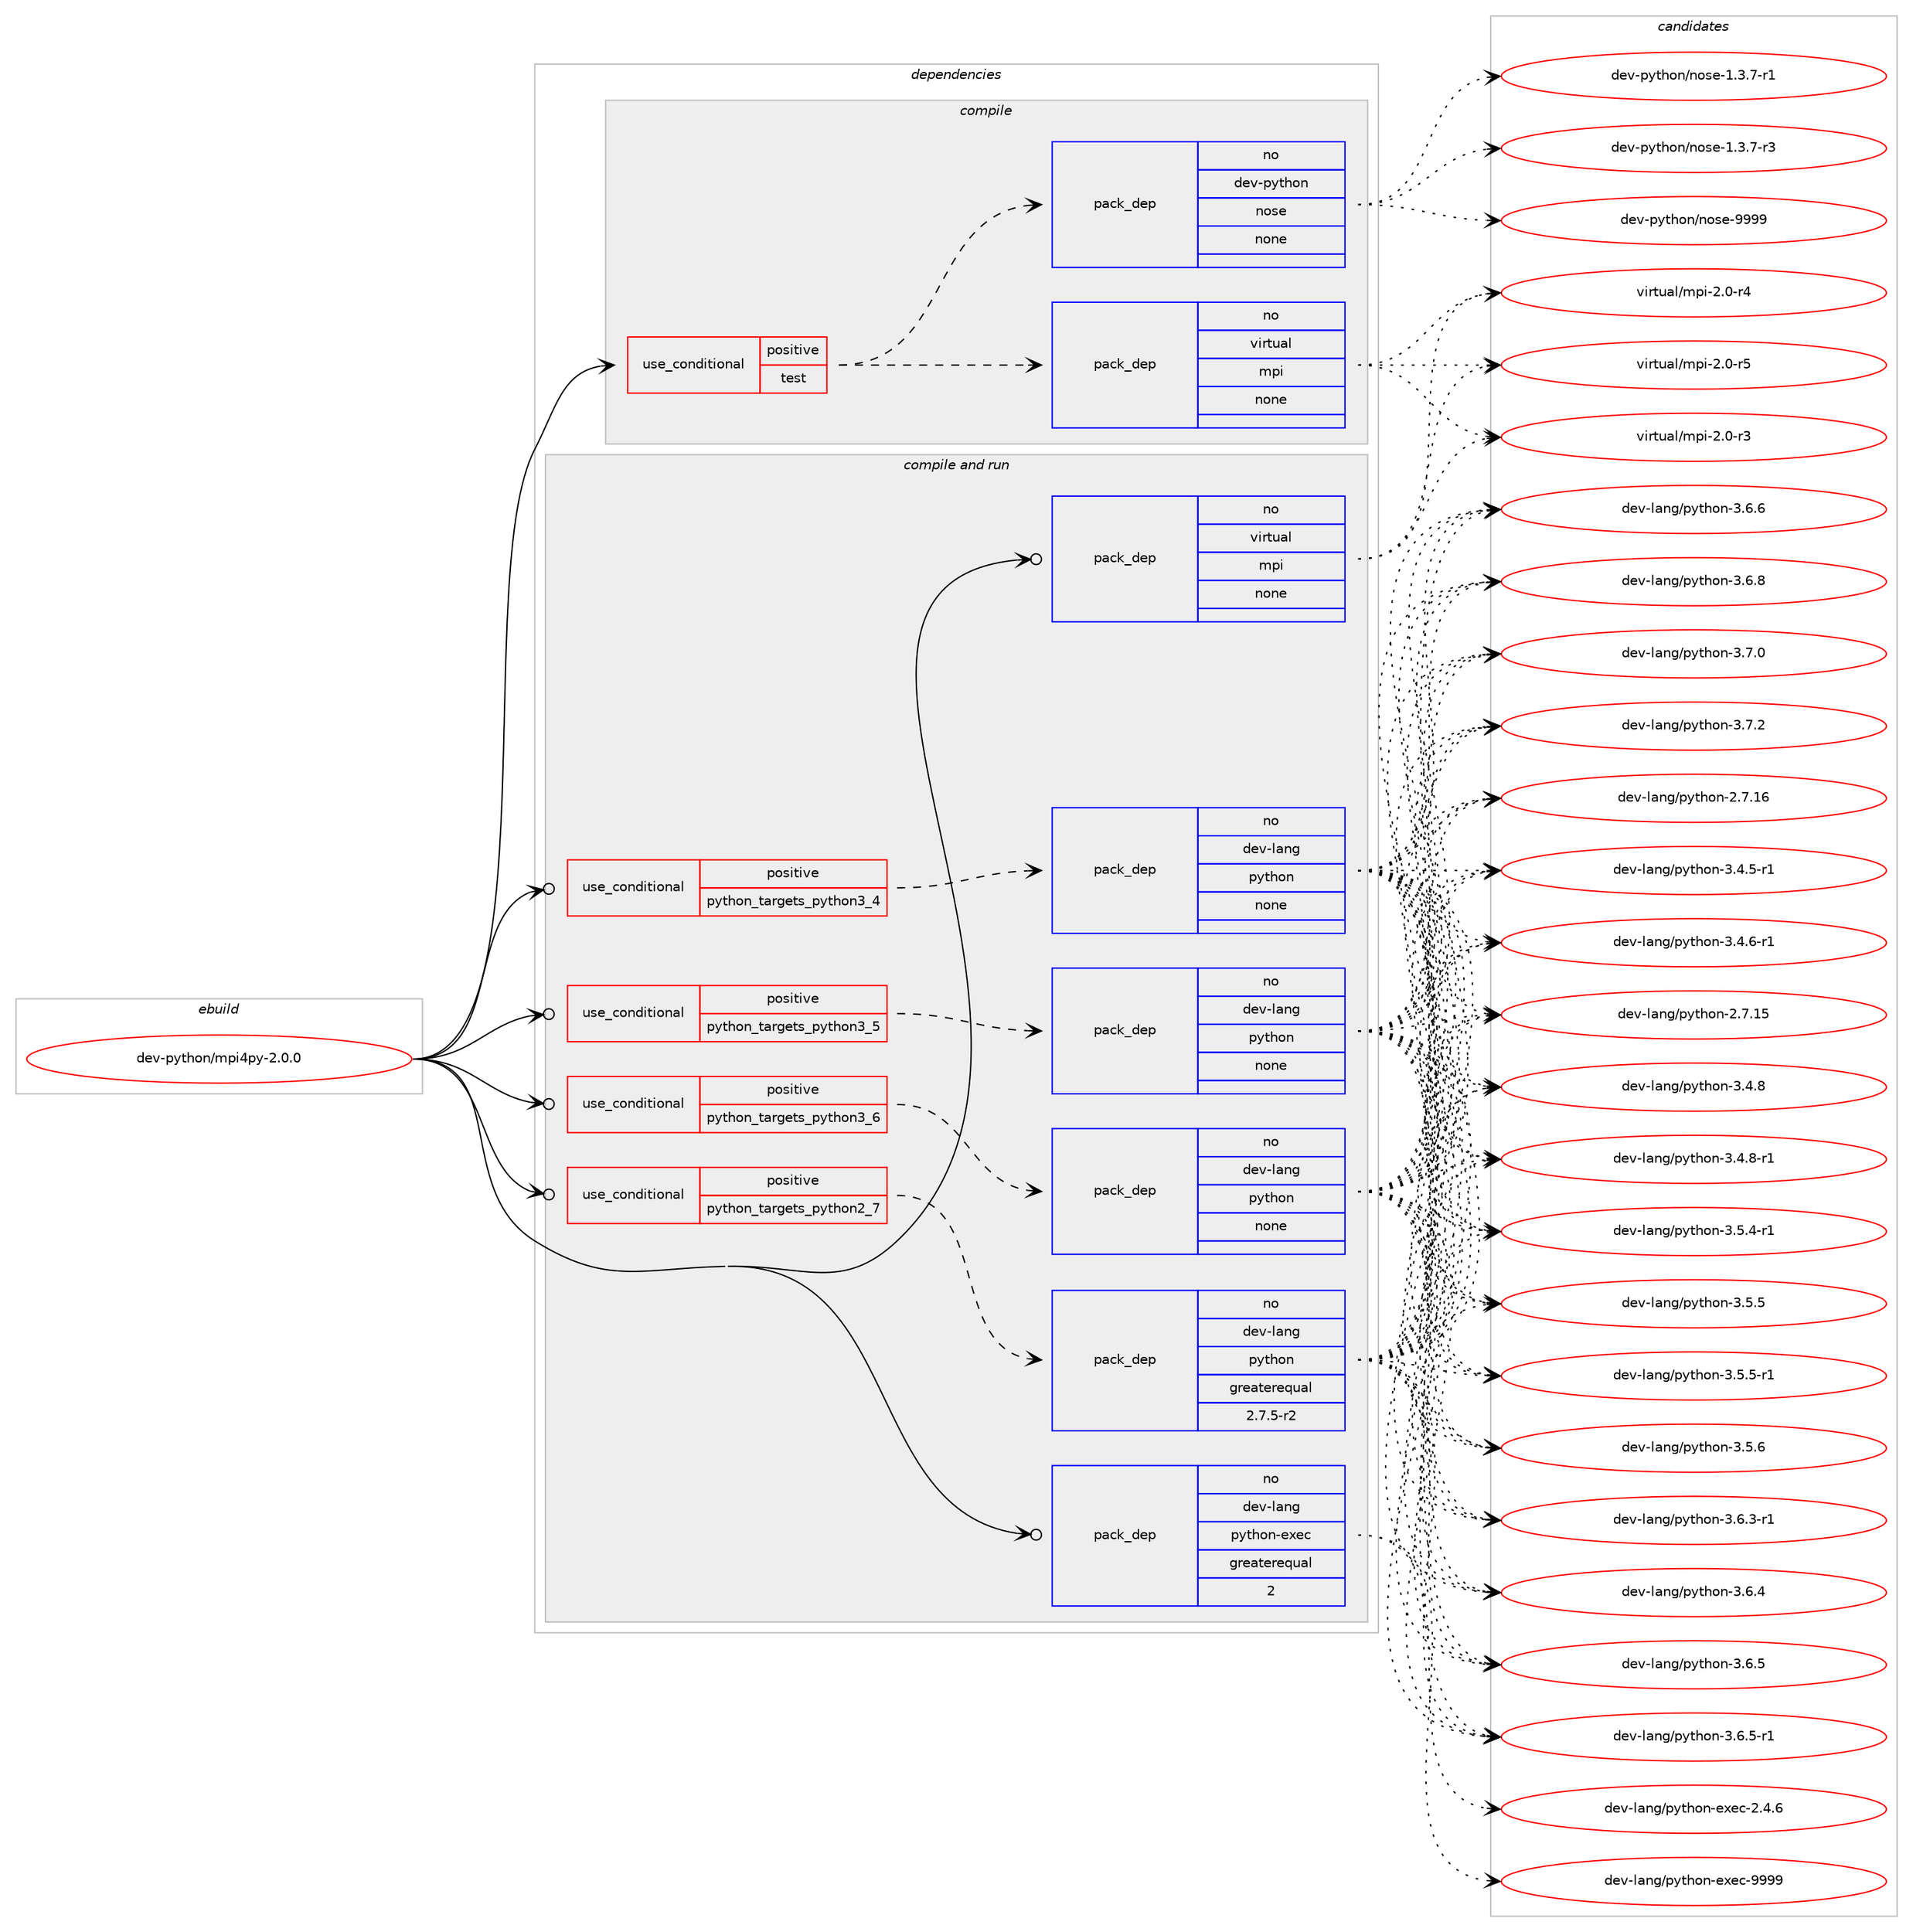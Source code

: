 digraph prolog {

# *************
# Graph options
# *************

newrank=true;
concentrate=true;
compound=true;
graph [rankdir=LR,fontname=Helvetica,fontsize=10,ranksep=1.5];#, ranksep=2.5, nodesep=0.2];
edge  [arrowhead=vee];
node  [fontname=Helvetica,fontsize=10];

# **********
# The ebuild
# **********

subgraph cluster_leftcol {
color=gray;
rank=same;
label=<<i>ebuild</i>>;
id [label="dev-python/mpi4py-2.0.0", color=red, width=4, href="../dev-python/mpi4py-2.0.0.svg"];
}

# ****************
# The dependencies
# ****************

subgraph cluster_midcol {
color=gray;
label=<<i>dependencies</i>>;
subgraph cluster_compile {
fillcolor="#eeeeee";
style=filled;
label=<<i>compile</i>>;
subgraph cond377658 {
dependency1419373 [label=<<TABLE BORDER="0" CELLBORDER="1" CELLSPACING="0" CELLPADDING="4"><TR><TD ROWSPAN="3" CELLPADDING="10">use_conditional</TD></TR><TR><TD>positive</TD></TR><TR><TD>test</TD></TR></TABLE>>, shape=none, color=red];
subgraph pack1018441 {
dependency1419374 [label=<<TABLE BORDER="0" CELLBORDER="1" CELLSPACING="0" CELLPADDING="4" WIDTH="220"><TR><TD ROWSPAN="6" CELLPADDING="30">pack_dep</TD></TR><TR><TD WIDTH="110">no</TD></TR><TR><TD>dev-python</TD></TR><TR><TD>nose</TD></TR><TR><TD>none</TD></TR><TR><TD></TD></TR></TABLE>>, shape=none, color=blue];
}
dependency1419373:e -> dependency1419374:w [weight=20,style="dashed",arrowhead="vee"];
subgraph pack1018442 {
dependency1419375 [label=<<TABLE BORDER="0" CELLBORDER="1" CELLSPACING="0" CELLPADDING="4" WIDTH="220"><TR><TD ROWSPAN="6" CELLPADDING="30">pack_dep</TD></TR><TR><TD WIDTH="110">no</TD></TR><TR><TD>virtual</TD></TR><TR><TD>mpi</TD></TR><TR><TD>none</TD></TR><TR><TD></TD></TR></TABLE>>, shape=none, color=blue];
}
dependency1419373:e -> dependency1419375:w [weight=20,style="dashed",arrowhead="vee"];
}
id:e -> dependency1419373:w [weight=20,style="solid",arrowhead="vee"];
}
subgraph cluster_compileandrun {
fillcolor="#eeeeee";
style=filled;
label=<<i>compile and run</i>>;
subgraph cond377659 {
dependency1419376 [label=<<TABLE BORDER="0" CELLBORDER="1" CELLSPACING="0" CELLPADDING="4"><TR><TD ROWSPAN="3" CELLPADDING="10">use_conditional</TD></TR><TR><TD>positive</TD></TR><TR><TD>python_targets_python2_7</TD></TR></TABLE>>, shape=none, color=red];
subgraph pack1018443 {
dependency1419377 [label=<<TABLE BORDER="0" CELLBORDER="1" CELLSPACING="0" CELLPADDING="4" WIDTH="220"><TR><TD ROWSPAN="6" CELLPADDING="30">pack_dep</TD></TR><TR><TD WIDTH="110">no</TD></TR><TR><TD>dev-lang</TD></TR><TR><TD>python</TD></TR><TR><TD>greaterequal</TD></TR><TR><TD>2.7.5-r2</TD></TR></TABLE>>, shape=none, color=blue];
}
dependency1419376:e -> dependency1419377:w [weight=20,style="dashed",arrowhead="vee"];
}
id:e -> dependency1419376:w [weight=20,style="solid",arrowhead="odotvee"];
subgraph cond377660 {
dependency1419378 [label=<<TABLE BORDER="0" CELLBORDER="1" CELLSPACING="0" CELLPADDING="4"><TR><TD ROWSPAN="3" CELLPADDING="10">use_conditional</TD></TR><TR><TD>positive</TD></TR><TR><TD>python_targets_python3_4</TD></TR></TABLE>>, shape=none, color=red];
subgraph pack1018444 {
dependency1419379 [label=<<TABLE BORDER="0" CELLBORDER="1" CELLSPACING="0" CELLPADDING="4" WIDTH="220"><TR><TD ROWSPAN="6" CELLPADDING="30">pack_dep</TD></TR><TR><TD WIDTH="110">no</TD></TR><TR><TD>dev-lang</TD></TR><TR><TD>python</TD></TR><TR><TD>none</TD></TR><TR><TD></TD></TR></TABLE>>, shape=none, color=blue];
}
dependency1419378:e -> dependency1419379:w [weight=20,style="dashed",arrowhead="vee"];
}
id:e -> dependency1419378:w [weight=20,style="solid",arrowhead="odotvee"];
subgraph cond377661 {
dependency1419380 [label=<<TABLE BORDER="0" CELLBORDER="1" CELLSPACING="0" CELLPADDING="4"><TR><TD ROWSPAN="3" CELLPADDING="10">use_conditional</TD></TR><TR><TD>positive</TD></TR><TR><TD>python_targets_python3_5</TD></TR></TABLE>>, shape=none, color=red];
subgraph pack1018445 {
dependency1419381 [label=<<TABLE BORDER="0" CELLBORDER="1" CELLSPACING="0" CELLPADDING="4" WIDTH="220"><TR><TD ROWSPAN="6" CELLPADDING="30">pack_dep</TD></TR><TR><TD WIDTH="110">no</TD></TR><TR><TD>dev-lang</TD></TR><TR><TD>python</TD></TR><TR><TD>none</TD></TR><TR><TD></TD></TR></TABLE>>, shape=none, color=blue];
}
dependency1419380:e -> dependency1419381:w [weight=20,style="dashed",arrowhead="vee"];
}
id:e -> dependency1419380:w [weight=20,style="solid",arrowhead="odotvee"];
subgraph cond377662 {
dependency1419382 [label=<<TABLE BORDER="0" CELLBORDER="1" CELLSPACING="0" CELLPADDING="4"><TR><TD ROWSPAN="3" CELLPADDING="10">use_conditional</TD></TR><TR><TD>positive</TD></TR><TR><TD>python_targets_python3_6</TD></TR></TABLE>>, shape=none, color=red];
subgraph pack1018446 {
dependency1419383 [label=<<TABLE BORDER="0" CELLBORDER="1" CELLSPACING="0" CELLPADDING="4" WIDTH="220"><TR><TD ROWSPAN="6" CELLPADDING="30">pack_dep</TD></TR><TR><TD WIDTH="110">no</TD></TR><TR><TD>dev-lang</TD></TR><TR><TD>python</TD></TR><TR><TD>none</TD></TR><TR><TD></TD></TR></TABLE>>, shape=none, color=blue];
}
dependency1419382:e -> dependency1419383:w [weight=20,style="dashed",arrowhead="vee"];
}
id:e -> dependency1419382:w [weight=20,style="solid",arrowhead="odotvee"];
subgraph pack1018447 {
dependency1419384 [label=<<TABLE BORDER="0" CELLBORDER="1" CELLSPACING="0" CELLPADDING="4" WIDTH="220"><TR><TD ROWSPAN="6" CELLPADDING="30">pack_dep</TD></TR><TR><TD WIDTH="110">no</TD></TR><TR><TD>dev-lang</TD></TR><TR><TD>python-exec</TD></TR><TR><TD>greaterequal</TD></TR><TR><TD>2</TD></TR></TABLE>>, shape=none, color=blue];
}
id:e -> dependency1419384:w [weight=20,style="solid",arrowhead="odotvee"];
subgraph pack1018448 {
dependency1419385 [label=<<TABLE BORDER="0" CELLBORDER="1" CELLSPACING="0" CELLPADDING="4" WIDTH="220"><TR><TD ROWSPAN="6" CELLPADDING="30">pack_dep</TD></TR><TR><TD WIDTH="110">no</TD></TR><TR><TD>virtual</TD></TR><TR><TD>mpi</TD></TR><TR><TD>none</TD></TR><TR><TD></TD></TR></TABLE>>, shape=none, color=blue];
}
id:e -> dependency1419385:w [weight=20,style="solid",arrowhead="odotvee"];
}
subgraph cluster_run {
fillcolor="#eeeeee";
style=filled;
label=<<i>run</i>>;
}
}

# **************
# The candidates
# **************

subgraph cluster_choices {
rank=same;
color=gray;
label=<<i>candidates</i>>;

subgraph choice1018441 {
color=black;
nodesep=1;
choice10010111845112121116104111110471101111151014549465146554511449 [label="dev-python/nose-1.3.7-r1", color=red, width=4,href="../dev-python/nose-1.3.7-r1.svg"];
choice10010111845112121116104111110471101111151014549465146554511451 [label="dev-python/nose-1.3.7-r3", color=red, width=4,href="../dev-python/nose-1.3.7-r3.svg"];
choice10010111845112121116104111110471101111151014557575757 [label="dev-python/nose-9999", color=red, width=4,href="../dev-python/nose-9999.svg"];
dependency1419374:e -> choice10010111845112121116104111110471101111151014549465146554511449:w [style=dotted,weight="100"];
dependency1419374:e -> choice10010111845112121116104111110471101111151014549465146554511451:w [style=dotted,weight="100"];
dependency1419374:e -> choice10010111845112121116104111110471101111151014557575757:w [style=dotted,weight="100"];
}
subgraph choice1018442 {
color=black;
nodesep=1;
choice1181051141161179710847109112105455046484511451 [label="virtual/mpi-2.0-r3", color=red, width=4,href="../virtual/mpi-2.0-r3.svg"];
choice1181051141161179710847109112105455046484511452 [label="virtual/mpi-2.0-r4", color=red, width=4,href="../virtual/mpi-2.0-r4.svg"];
choice1181051141161179710847109112105455046484511453 [label="virtual/mpi-2.0-r5", color=red, width=4,href="../virtual/mpi-2.0-r5.svg"];
dependency1419375:e -> choice1181051141161179710847109112105455046484511451:w [style=dotted,weight="100"];
dependency1419375:e -> choice1181051141161179710847109112105455046484511452:w [style=dotted,weight="100"];
dependency1419375:e -> choice1181051141161179710847109112105455046484511453:w [style=dotted,weight="100"];
}
subgraph choice1018443 {
color=black;
nodesep=1;
choice10010111845108971101034711212111610411111045504655464953 [label="dev-lang/python-2.7.15", color=red, width=4,href="../dev-lang/python-2.7.15.svg"];
choice10010111845108971101034711212111610411111045504655464954 [label="dev-lang/python-2.7.16", color=red, width=4,href="../dev-lang/python-2.7.16.svg"];
choice1001011184510897110103471121211161041111104551465246534511449 [label="dev-lang/python-3.4.5-r1", color=red, width=4,href="../dev-lang/python-3.4.5-r1.svg"];
choice1001011184510897110103471121211161041111104551465246544511449 [label="dev-lang/python-3.4.6-r1", color=red, width=4,href="../dev-lang/python-3.4.6-r1.svg"];
choice100101118451089711010347112121116104111110455146524656 [label="dev-lang/python-3.4.8", color=red, width=4,href="../dev-lang/python-3.4.8.svg"];
choice1001011184510897110103471121211161041111104551465246564511449 [label="dev-lang/python-3.4.8-r1", color=red, width=4,href="../dev-lang/python-3.4.8-r1.svg"];
choice1001011184510897110103471121211161041111104551465346524511449 [label="dev-lang/python-3.5.4-r1", color=red, width=4,href="../dev-lang/python-3.5.4-r1.svg"];
choice100101118451089711010347112121116104111110455146534653 [label="dev-lang/python-3.5.5", color=red, width=4,href="../dev-lang/python-3.5.5.svg"];
choice1001011184510897110103471121211161041111104551465346534511449 [label="dev-lang/python-3.5.5-r1", color=red, width=4,href="../dev-lang/python-3.5.5-r1.svg"];
choice100101118451089711010347112121116104111110455146534654 [label="dev-lang/python-3.5.6", color=red, width=4,href="../dev-lang/python-3.5.6.svg"];
choice1001011184510897110103471121211161041111104551465446514511449 [label="dev-lang/python-3.6.3-r1", color=red, width=4,href="../dev-lang/python-3.6.3-r1.svg"];
choice100101118451089711010347112121116104111110455146544652 [label="dev-lang/python-3.6.4", color=red, width=4,href="../dev-lang/python-3.6.4.svg"];
choice100101118451089711010347112121116104111110455146544653 [label="dev-lang/python-3.6.5", color=red, width=4,href="../dev-lang/python-3.6.5.svg"];
choice1001011184510897110103471121211161041111104551465446534511449 [label="dev-lang/python-3.6.5-r1", color=red, width=4,href="../dev-lang/python-3.6.5-r1.svg"];
choice100101118451089711010347112121116104111110455146544654 [label="dev-lang/python-3.6.6", color=red, width=4,href="../dev-lang/python-3.6.6.svg"];
choice100101118451089711010347112121116104111110455146544656 [label="dev-lang/python-3.6.8", color=red, width=4,href="../dev-lang/python-3.6.8.svg"];
choice100101118451089711010347112121116104111110455146554648 [label="dev-lang/python-3.7.0", color=red, width=4,href="../dev-lang/python-3.7.0.svg"];
choice100101118451089711010347112121116104111110455146554650 [label="dev-lang/python-3.7.2", color=red, width=4,href="../dev-lang/python-3.7.2.svg"];
dependency1419377:e -> choice10010111845108971101034711212111610411111045504655464953:w [style=dotted,weight="100"];
dependency1419377:e -> choice10010111845108971101034711212111610411111045504655464954:w [style=dotted,weight="100"];
dependency1419377:e -> choice1001011184510897110103471121211161041111104551465246534511449:w [style=dotted,weight="100"];
dependency1419377:e -> choice1001011184510897110103471121211161041111104551465246544511449:w [style=dotted,weight="100"];
dependency1419377:e -> choice100101118451089711010347112121116104111110455146524656:w [style=dotted,weight="100"];
dependency1419377:e -> choice1001011184510897110103471121211161041111104551465246564511449:w [style=dotted,weight="100"];
dependency1419377:e -> choice1001011184510897110103471121211161041111104551465346524511449:w [style=dotted,weight="100"];
dependency1419377:e -> choice100101118451089711010347112121116104111110455146534653:w [style=dotted,weight="100"];
dependency1419377:e -> choice1001011184510897110103471121211161041111104551465346534511449:w [style=dotted,weight="100"];
dependency1419377:e -> choice100101118451089711010347112121116104111110455146534654:w [style=dotted,weight="100"];
dependency1419377:e -> choice1001011184510897110103471121211161041111104551465446514511449:w [style=dotted,weight="100"];
dependency1419377:e -> choice100101118451089711010347112121116104111110455146544652:w [style=dotted,weight="100"];
dependency1419377:e -> choice100101118451089711010347112121116104111110455146544653:w [style=dotted,weight="100"];
dependency1419377:e -> choice1001011184510897110103471121211161041111104551465446534511449:w [style=dotted,weight="100"];
dependency1419377:e -> choice100101118451089711010347112121116104111110455146544654:w [style=dotted,weight="100"];
dependency1419377:e -> choice100101118451089711010347112121116104111110455146544656:w [style=dotted,weight="100"];
dependency1419377:e -> choice100101118451089711010347112121116104111110455146554648:w [style=dotted,weight="100"];
dependency1419377:e -> choice100101118451089711010347112121116104111110455146554650:w [style=dotted,weight="100"];
}
subgraph choice1018444 {
color=black;
nodesep=1;
choice10010111845108971101034711212111610411111045504655464953 [label="dev-lang/python-2.7.15", color=red, width=4,href="../dev-lang/python-2.7.15.svg"];
choice10010111845108971101034711212111610411111045504655464954 [label="dev-lang/python-2.7.16", color=red, width=4,href="../dev-lang/python-2.7.16.svg"];
choice1001011184510897110103471121211161041111104551465246534511449 [label="dev-lang/python-3.4.5-r1", color=red, width=4,href="../dev-lang/python-3.4.5-r1.svg"];
choice1001011184510897110103471121211161041111104551465246544511449 [label="dev-lang/python-3.4.6-r1", color=red, width=4,href="../dev-lang/python-3.4.6-r1.svg"];
choice100101118451089711010347112121116104111110455146524656 [label="dev-lang/python-3.4.8", color=red, width=4,href="../dev-lang/python-3.4.8.svg"];
choice1001011184510897110103471121211161041111104551465246564511449 [label="dev-lang/python-3.4.8-r1", color=red, width=4,href="../dev-lang/python-3.4.8-r1.svg"];
choice1001011184510897110103471121211161041111104551465346524511449 [label="dev-lang/python-3.5.4-r1", color=red, width=4,href="../dev-lang/python-3.5.4-r1.svg"];
choice100101118451089711010347112121116104111110455146534653 [label="dev-lang/python-3.5.5", color=red, width=4,href="../dev-lang/python-3.5.5.svg"];
choice1001011184510897110103471121211161041111104551465346534511449 [label="dev-lang/python-3.5.5-r1", color=red, width=4,href="../dev-lang/python-3.5.5-r1.svg"];
choice100101118451089711010347112121116104111110455146534654 [label="dev-lang/python-3.5.6", color=red, width=4,href="../dev-lang/python-3.5.6.svg"];
choice1001011184510897110103471121211161041111104551465446514511449 [label="dev-lang/python-3.6.3-r1", color=red, width=4,href="../dev-lang/python-3.6.3-r1.svg"];
choice100101118451089711010347112121116104111110455146544652 [label="dev-lang/python-3.6.4", color=red, width=4,href="../dev-lang/python-3.6.4.svg"];
choice100101118451089711010347112121116104111110455146544653 [label="dev-lang/python-3.6.5", color=red, width=4,href="../dev-lang/python-3.6.5.svg"];
choice1001011184510897110103471121211161041111104551465446534511449 [label="dev-lang/python-3.6.5-r1", color=red, width=4,href="../dev-lang/python-3.6.5-r1.svg"];
choice100101118451089711010347112121116104111110455146544654 [label="dev-lang/python-3.6.6", color=red, width=4,href="../dev-lang/python-3.6.6.svg"];
choice100101118451089711010347112121116104111110455146544656 [label="dev-lang/python-3.6.8", color=red, width=4,href="../dev-lang/python-3.6.8.svg"];
choice100101118451089711010347112121116104111110455146554648 [label="dev-lang/python-3.7.0", color=red, width=4,href="../dev-lang/python-3.7.0.svg"];
choice100101118451089711010347112121116104111110455146554650 [label="dev-lang/python-3.7.2", color=red, width=4,href="../dev-lang/python-3.7.2.svg"];
dependency1419379:e -> choice10010111845108971101034711212111610411111045504655464953:w [style=dotted,weight="100"];
dependency1419379:e -> choice10010111845108971101034711212111610411111045504655464954:w [style=dotted,weight="100"];
dependency1419379:e -> choice1001011184510897110103471121211161041111104551465246534511449:w [style=dotted,weight="100"];
dependency1419379:e -> choice1001011184510897110103471121211161041111104551465246544511449:w [style=dotted,weight="100"];
dependency1419379:e -> choice100101118451089711010347112121116104111110455146524656:w [style=dotted,weight="100"];
dependency1419379:e -> choice1001011184510897110103471121211161041111104551465246564511449:w [style=dotted,weight="100"];
dependency1419379:e -> choice1001011184510897110103471121211161041111104551465346524511449:w [style=dotted,weight="100"];
dependency1419379:e -> choice100101118451089711010347112121116104111110455146534653:w [style=dotted,weight="100"];
dependency1419379:e -> choice1001011184510897110103471121211161041111104551465346534511449:w [style=dotted,weight="100"];
dependency1419379:e -> choice100101118451089711010347112121116104111110455146534654:w [style=dotted,weight="100"];
dependency1419379:e -> choice1001011184510897110103471121211161041111104551465446514511449:w [style=dotted,weight="100"];
dependency1419379:e -> choice100101118451089711010347112121116104111110455146544652:w [style=dotted,weight="100"];
dependency1419379:e -> choice100101118451089711010347112121116104111110455146544653:w [style=dotted,weight="100"];
dependency1419379:e -> choice1001011184510897110103471121211161041111104551465446534511449:w [style=dotted,weight="100"];
dependency1419379:e -> choice100101118451089711010347112121116104111110455146544654:w [style=dotted,weight="100"];
dependency1419379:e -> choice100101118451089711010347112121116104111110455146544656:w [style=dotted,weight="100"];
dependency1419379:e -> choice100101118451089711010347112121116104111110455146554648:w [style=dotted,weight="100"];
dependency1419379:e -> choice100101118451089711010347112121116104111110455146554650:w [style=dotted,weight="100"];
}
subgraph choice1018445 {
color=black;
nodesep=1;
choice10010111845108971101034711212111610411111045504655464953 [label="dev-lang/python-2.7.15", color=red, width=4,href="../dev-lang/python-2.7.15.svg"];
choice10010111845108971101034711212111610411111045504655464954 [label="dev-lang/python-2.7.16", color=red, width=4,href="../dev-lang/python-2.7.16.svg"];
choice1001011184510897110103471121211161041111104551465246534511449 [label="dev-lang/python-3.4.5-r1", color=red, width=4,href="../dev-lang/python-3.4.5-r1.svg"];
choice1001011184510897110103471121211161041111104551465246544511449 [label="dev-lang/python-3.4.6-r1", color=red, width=4,href="../dev-lang/python-3.4.6-r1.svg"];
choice100101118451089711010347112121116104111110455146524656 [label="dev-lang/python-3.4.8", color=red, width=4,href="../dev-lang/python-3.4.8.svg"];
choice1001011184510897110103471121211161041111104551465246564511449 [label="dev-lang/python-3.4.8-r1", color=red, width=4,href="../dev-lang/python-3.4.8-r1.svg"];
choice1001011184510897110103471121211161041111104551465346524511449 [label="dev-lang/python-3.5.4-r1", color=red, width=4,href="../dev-lang/python-3.5.4-r1.svg"];
choice100101118451089711010347112121116104111110455146534653 [label="dev-lang/python-3.5.5", color=red, width=4,href="../dev-lang/python-3.5.5.svg"];
choice1001011184510897110103471121211161041111104551465346534511449 [label="dev-lang/python-3.5.5-r1", color=red, width=4,href="../dev-lang/python-3.5.5-r1.svg"];
choice100101118451089711010347112121116104111110455146534654 [label="dev-lang/python-3.5.6", color=red, width=4,href="../dev-lang/python-3.5.6.svg"];
choice1001011184510897110103471121211161041111104551465446514511449 [label="dev-lang/python-3.6.3-r1", color=red, width=4,href="../dev-lang/python-3.6.3-r1.svg"];
choice100101118451089711010347112121116104111110455146544652 [label="dev-lang/python-3.6.4", color=red, width=4,href="../dev-lang/python-3.6.4.svg"];
choice100101118451089711010347112121116104111110455146544653 [label="dev-lang/python-3.6.5", color=red, width=4,href="../dev-lang/python-3.6.5.svg"];
choice1001011184510897110103471121211161041111104551465446534511449 [label="dev-lang/python-3.6.5-r1", color=red, width=4,href="../dev-lang/python-3.6.5-r1.svg"];
choice100101118451089711010347112121116104111110455146544654 [label="dev-lang/python-3.6.6", color=red, width=4,href="../dev-lang/python-3.6.6.svg"];
choice100101118451089711010347112121116104111110455146544656 [label="dev-lang/python-3.6.8", color=red, width=4,href="../dev-lang/python-3.6.8.svg"];
choice100101118451089711010347112121116104111110455146554648 [label="dev-lang/python-3.7.0", color=red, width=4,href="../dev-lang/python-3.7.0.svg"];
choice100101118451089711010347112121116104111110455146554650 [label="dev-lang/python-3.7.2", color=red, width=4,href="../dev-lang/python-3.7.2.svg"];
dependency1419381:e -> choice10010111845108971101034711212111610411111045504655464953:w [style=dotted,weight="100"];
dependency1419381:e -> choice10010111845108971101034711212111610411111045504655464954:w [style=dotted,weight="100"];
dependency1419381:e -> choice1001011184510897110103471121211161041111104551465246534511449:w [style=dotted,weight="100"];
dependency1419381:e -> choice1001011184510897110103471121211161041111104551465246544511449:w [style=dotted,weight="100"];
dependency1419381:e -> choice100101118451089711010347112121116104111110455146524656:w [style=dotted,weight="100"];
dependency1419381:e -> choice1001011184510897110103471121211161041111104551465246564511449:w [style=dotted,weight="100"];
dependency1419381:e -> choice1001011184510897110103471121211161041111104551465346524511449:w [style=dotted,weight="100"];
dependency1419381:e -> choice100101118451089711010347112121116104111110455146534653:w [style=dotted,weight="100"];
dependency1419381:e -> choice1001011184510897110103471121211161041111104551465346534511449:w [style=dotted,weight="100"];
dependency1419381:e -> choice100101118451089711010347112121116104111110455146534654:w [style=dotted,weight="100"];
dependency1419381:e -> choice1001011184510897110103471121211161041111104551465446514511449:w [style=dotted,weight="100"];
dependency1419381:e -> choice100101118451089711010347112121116104111110455146544652:w [style=dotted,weight="100"];
dependency1419381:e -> choice100101118451089711010347112121116104111110455146544653:w [style=dotted,weight="100"];
dependency1419381:e -> choice1001011184510897110103471121211161041111104551465446534511449:w [style=dotted,weight="100"];
dependency1419381:e -> choice100101118451089711010347112121116104111110455146544654:w [style=dotted,weight="100"];
dependency1419381:e -> choice100101118451089711010347112121116104111110455146544656:w [style=dotted,weight="100"];
dependency1419381:e -> choice100101118451089711010347112121116104111110455146554648:w [style=dotted,weight="100"];
dependency1419381:e -> choice100101118451089711010347112121116104111110455146554650:w [style=dotted,weight="100"];
}
subgraph choice1018446 {
color=black;
nodesep=1;
choice10010111845108971101034711212111610411111045504655464953 [label="dev-lang/python-2.7.15", color=red, width=4,href="../dev-lang/python-2.7.15.svg"];
choice10010111845108971101034711212111610411111045504655464954 [label="dev-lang/python-2.7.16", color=red, width=4,href="../dev-lang/python-2.7.16.svg"];
choice1001011184510897110103471121211161041111104551465246534511449 [label="dev-lang/python-3.4.5-r1", color=red, width=4,href="../dev-lang/python-3.4.5-r1.svg"];
choice1001011184510897110103471121211161041111104551465246544511449 [label="dev-lang/python-3.4.6-r1", color=red, width=4,href="../dev-lang/python-3.4.6-r1.svg"];
choice100101118451089711010347112121116104111110455146524656 [label="dev-lang/python-3.4.8", color=red, width=4,href="../dev-lang/python-3.4.8.svg"];
choice1001011184510897110103471121211161041111104551465246564511449 [label="dev-lang/python-3.4.8-r1", color=red, width=4,href="../dev-lang/python-3.4.8-r1.svg"];
choice1001011184510897110103471121211161041111104551465346524511449 [label="dev-lang/python-3.5.4-r1", color=red, width=4,href="../dev-lang/python-3.5.4-r1.svg"];
choice100101118451089711010347112121116104111110455146534653 [label="dev-lang/python-3.5.5", color=red, width=4,href="../dev-lang/python-3.5.5.svg"];
choice1001011184510897110103471121211161041111104551465346534511449 [label="dev-lang/python-3.5.5-r1", color=red, width=4,href="../dev-lang/python-3.5.5-r1.svg"];
choice100101118451089711010347112121116104111110455146534654 [label="dev-lang/python-3.5.6", color=red, width=4,href="../dev-lang/python-3.5.6.svg"];
choice1001011184510897110103471121211161041111104551465446514511449 [label="dev-lang/python-3.6.3-r1", color=red, width=4,href="../dev-lang/python-3.6.3-r1.svg"];
choice100101118451089711010347112121116104111110455146544652 [label="dev-lang/python-3.6.4", color=red, width=4,href="../dev-lang/python-3.6.4.svg"];
choice100101118451089711010347112121116104111110455146544653 [label="dev-lang/python-3.6.5", color=red, width=4,href="../dev-lang/python-3.6.5.svg"];
choice1001011184510897110103471121211161041111104551465446534511449 [label="dev-lang/python-3.6.5-r1", color=red, width=4,href="../dev-lang/python-3.6.5-r1.svg"];
choice100101118451089711010347112121116104111110455146544654 [label="dev-lang/python-3.6.6", color=red, width=4,href="../dev-lang/python-3.6.6.svg"];
choice100101118451089711010347112121116104111110455146544656 [label="dev-lang/python-3.6.8", color=red, width=4,href="../dev-lang/python-3.6.8.svg"];
choice100101118451089711010347112121116104111110455146554648 [label="dev-lang/python-3.7.0", color=red, width=4,href="../dev-lang/python-3.7.0.svg"];
choice100101118451089711010347112121116104111110455146554650 [label="dev-lang/python-3.7.2", color=red, width=4,href="../dev-lang/python-3.7.2.svg"];
dependency1419383:e -> choice10010111845108971101034711212111610411111045504655464953:w [style=dotted,weight="100"];
dependency1419383:e -> choice10010111845108971101034711212111610411111045504655464954:w [style=dotted,weight="100"];
dependency1419383:e -> choice1001011184510897110103471121211161041111104551465246534511449:w [style=dotted,weight="100"];
dependency1419383:e -> choice1001011184510897110103471121211161041111104551465246544511449:w [style=dotted,weight="100"];
dependency1419383:e -> choice100101118451089711010347112121116104111110455146524656:w [style=dotted,weight="100"];
dependency1419383:e -> choice1001011184510897110103471121211161041111104551465246564511449:w [style=dotted,weight="100"];
dependency1419383:e -> choice1001011184510897110103471121211161041111104551465346524511449:w [style=dotted,weight="100"];
dependency1419383:e -> choice100101118451089711010347112121116104111110455146534653:w [style=dotted,weight="100"];
dependency1419383:e -> choice1001011184510897110103471121211161041111104551465346534511449:w [style=dotted,weight="100"];
dependency1419383:e -> choice100101118451089711010347112121116104111110455146534654:w [style=dotted,weight="100"];
dependency1419383:e -> choice1001011184510897110103471121211161041111104551465446514511449:w [style=dotted,weight="100"];
dependency1419383:e -> choice100101118451089711010347112121116104111110455146544652:w [style=dotted,weight="100"];
dependency1419383:e -> choice100101118451089711010347112121116104111110455146544653:w [style=dotted,weight="100"];
dependency1419383:e -> choice1001011184510897110103471121211161041111104551465446534511449:w [style=dotted,weight="100"];
dependency1419383:e -> choice100101118451089711010347112121116104111110455146544654:w [style=dotted,weight="100"];
dependency1419383:e -> choice100101118451089711010347112121116104111110455146544656:w [style=dotted,weight="100"];
dependency1419383:e -> choice100101118451089711010347112121116104111110455146554648:w [style=dotted,weight="100"];
dependency1419383:e -> choice100101118451089711010347112121116104111110455146554650:w [style=dotted,weight="100"];
}
subgraph choice1018447 {
color=black;
nodesep=1;
choice1001011184510897110103471121211161041111104510112010199455046524654 [label="dev-lang/python-exec-2.4.6", color=red, width=4,href="../dev-lang/python-exec-2.4.6.svg"];
choice10010111845108971101034711212111610411111045101120101994557575757 [label="dev-lang/python-exec-9999", color=red, width=4,href="../dev-lang/python-exec-9999.svg"];
dependency1419384:e -> choice1001011184510897110103471121211161041111104510112010199455046524654:w [style=dotted,weight="100"];
dependency1419384:e -> choice10010111845108971101034711212111610411111045101120101994557575757:w [style=dotted,weight="100"];
}
subgraph choice1018448 {
color=black;
nodesep=1;
choice1181051141161179710847109112105455046484511451 [label="virtual/mpi-2.0-r3", color=red, width=4,href="../virtual/mpi-2.0-r3.svg"];
choice1181051141161179710847109112105455046484511452 [label="virtual/mpi-2.0-r4", color=red, width=4,href="../virtual/mpi-2.0-r4.svg"];
choice1181051141161179710847109112105455046484511453 [label="virtual/mpi-2.0-r5", color=red, width=4,href="../virtual/mpi-2.0-r5.svg"];
dependency1419385:e -> choice1181051141161179710847109112105455046484511451:w [style=dotted,weight="100"];
dependency1419385:e -> choice1181051141161179710847109112105455046484511452:w [style=dotted,weight="100"];
dependency1419385:e -> choice1181051141161179710847109112105455046484511453:w [style=dotted,weight="100"];
}
}

}
